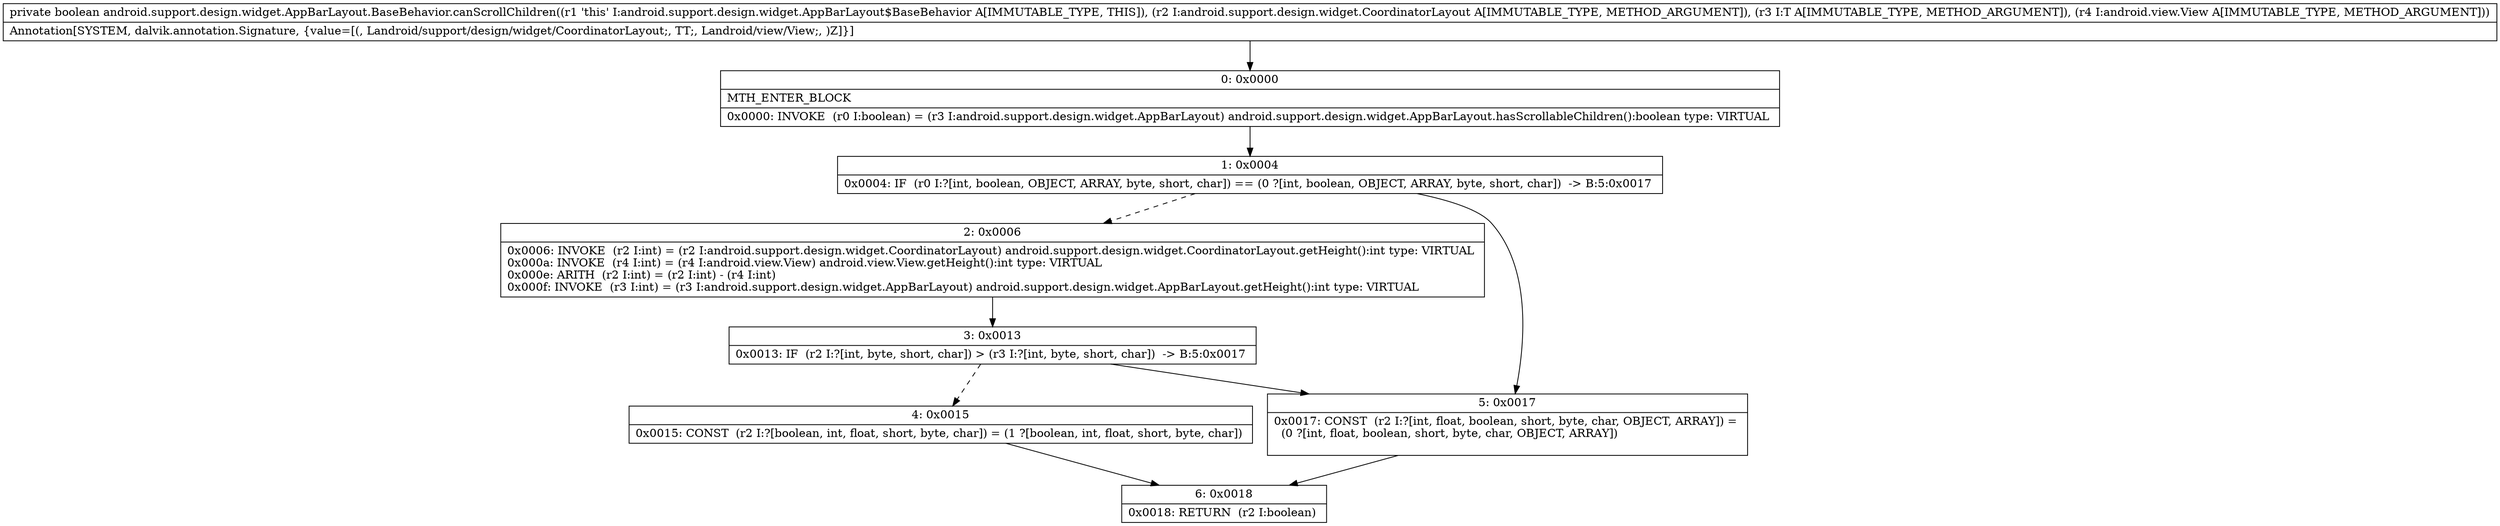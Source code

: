digraph "CFG forandroid.support.design.widget.AppBarLayout.BaseBehavior.canScrollChildren(Landroid\/support\/design\/widget\/CoordinatorLayout;Landroid\/support\/design\/widget\/AppBarLayout;Landroid\/view\/View;)Z" {
Node_0 [shape=record,label="{0\:\ 0x0000|MTH_ENTER_BLOCK\l|0x0000: INVOKE  (r0 I:boolean) = (r3 I:android.support.design.widget.AppBarLayout) android.support.design.widget.AppBarLayout.hasScrollableChildren():boolean type: VIRTUAL \l}"];
Node_1 [shape=record,label="{1\:\ 0x0004|0x0004: IF  (r0 I:?[int, boolean, OBJECT, ARRAY, byte, short, char]) == (0 ?[int, boolean, OBJECT, ARRAY, byte, short, char])  \-\> B:5:0x0017 \l}"];
Node_2 [shape=record,label="{2\:\ 0x0006|0x0006: INVOKE  (r2 I:int) = (r2 I:android.support.design.widget.CoordinatorLayout) android.support.design.widget.CoordinatorLayout.getHeight():int type: VIRTUAL \l0x000a: INVOKE  (r4 I:int) = (r4 I:android.view.View) android.view.View.getHeight():int type: VIRTUAL \l0x000e: ARITH  (r2 I:int) = (r2 I:int) \- (r4 I:int) \l0x000f: INVOKE  (r3 I:int) = (r3 I:android.support.design.widget.AppBarLayout) android.support.design.widget.AppBarLayout.getHeight():int type: VIRTUAL \l}"];
Node_3 [shape=record,label="{3\:\ 0x0013|0x0013: IF  (r2 I:?[int, byte, short, char]) \> (r3 I:?[int, byte, short, char])  \-\> B:5:0x0017 \l}"];
Node_4 [shape=record,label="{4\:\ 0x0015|0x0015: CONST  (r2 I:?[boolean, int, float, short, byte, char]) = (1 ?[boolean, int, float, short, byte, char]) \l}"];
Node_5 [shape=record,label="{5\:\ 0x0017|0x0017: CONST  (r2 I:?[int, float, boolean, short, byte, char, OBJECT, ARRAY]) = \l  (0 ?[int, float, boolean, short, byte, char, OBJECT, ARRAY])\l \l}"];
Node_6 [shape=record,label="{6\:\ 0x0018|0x0018: RETURN  (r2 I:boolean) \l}"];
MethodNode[shape=record,label="{private boolean android.support.design.widget.AppBarLayout.BaseBehavior.canScrollChildren((r1 'this' I:android.support.design.widget.AppBarLayout$BaseBehavior A[IMMUTABLE_TYPE, THIS]), (r2 I:android.support.design.widget.CoordinatorLayout A[IMMUTABLE_TYPE, METHOD_ARGUMENT]), (r3 I:T A[IMMUTABLE_TYPE, METHOD_ARGUMENT]), (r4 I:android.view.View A[IMMUTABLE_TYPE, METHOD_ARGUMENT]))  | Annotation[SYSTEM, dalvik.annotation.Signature, \{value=[(, Landroid\/support\/design\/widget\/CoordinatorLayout;, TT;, Landroid\/view\/View;, )Z]\}]\l}"];
MethodNode -> Node_0;
Node_0 -> Node_1;
Node_1 -> Node_2[style=dashed];
Node_1 -> Node_5;
Node_2 -> Node_3;
Node_3 -> Node_4[style=dashed];
Node_3 -> Node_5;
Node_4 -> Node_6;
Node_5 -> Node_6;
}

